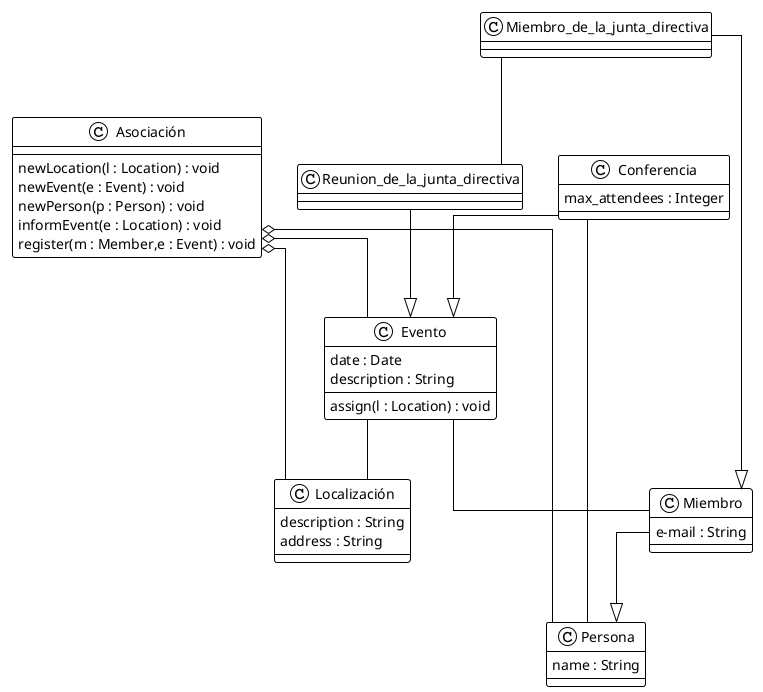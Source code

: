 @startuml

!theme plain
top to bottom direction
skinparam linetype ortho

class Asociación {
    newLocation(l : Location) : void
    newEvent(e : Event) : void
    newPerson(p : Person) : void
    informEvent(e : Location) : void
    register(m : Member,e : Event) : void
}
class Localización {
    description : String
    address : String
}
class Evento {
    date : Date
    description : String
    assign(l : Location) : void
}
class Conferencia {
    max_attendees : Integer
}
class Persona {
    name : String
}
class Miembro {
    e-mail : String
}
class Miembro_de_la_junta_directiva
class Reunion_de_la_junta_directiva

Conferencia                    --^  Evento
Reunion_de_la_junta_directiva  --^  Evento

Miembro                        --^  Persona
Miembro_de_la_junta_directiva  --^  Miembro

Asociación o--  Localización
Asociación o--  Evento
Asociación o--  Persona

Conferencia  --  Persona
Evento  --  Miembro
Evento  --  Localización
Miembro_de_la_junta_directiva --  Reunion_de_la_junta_directiva

@enduml